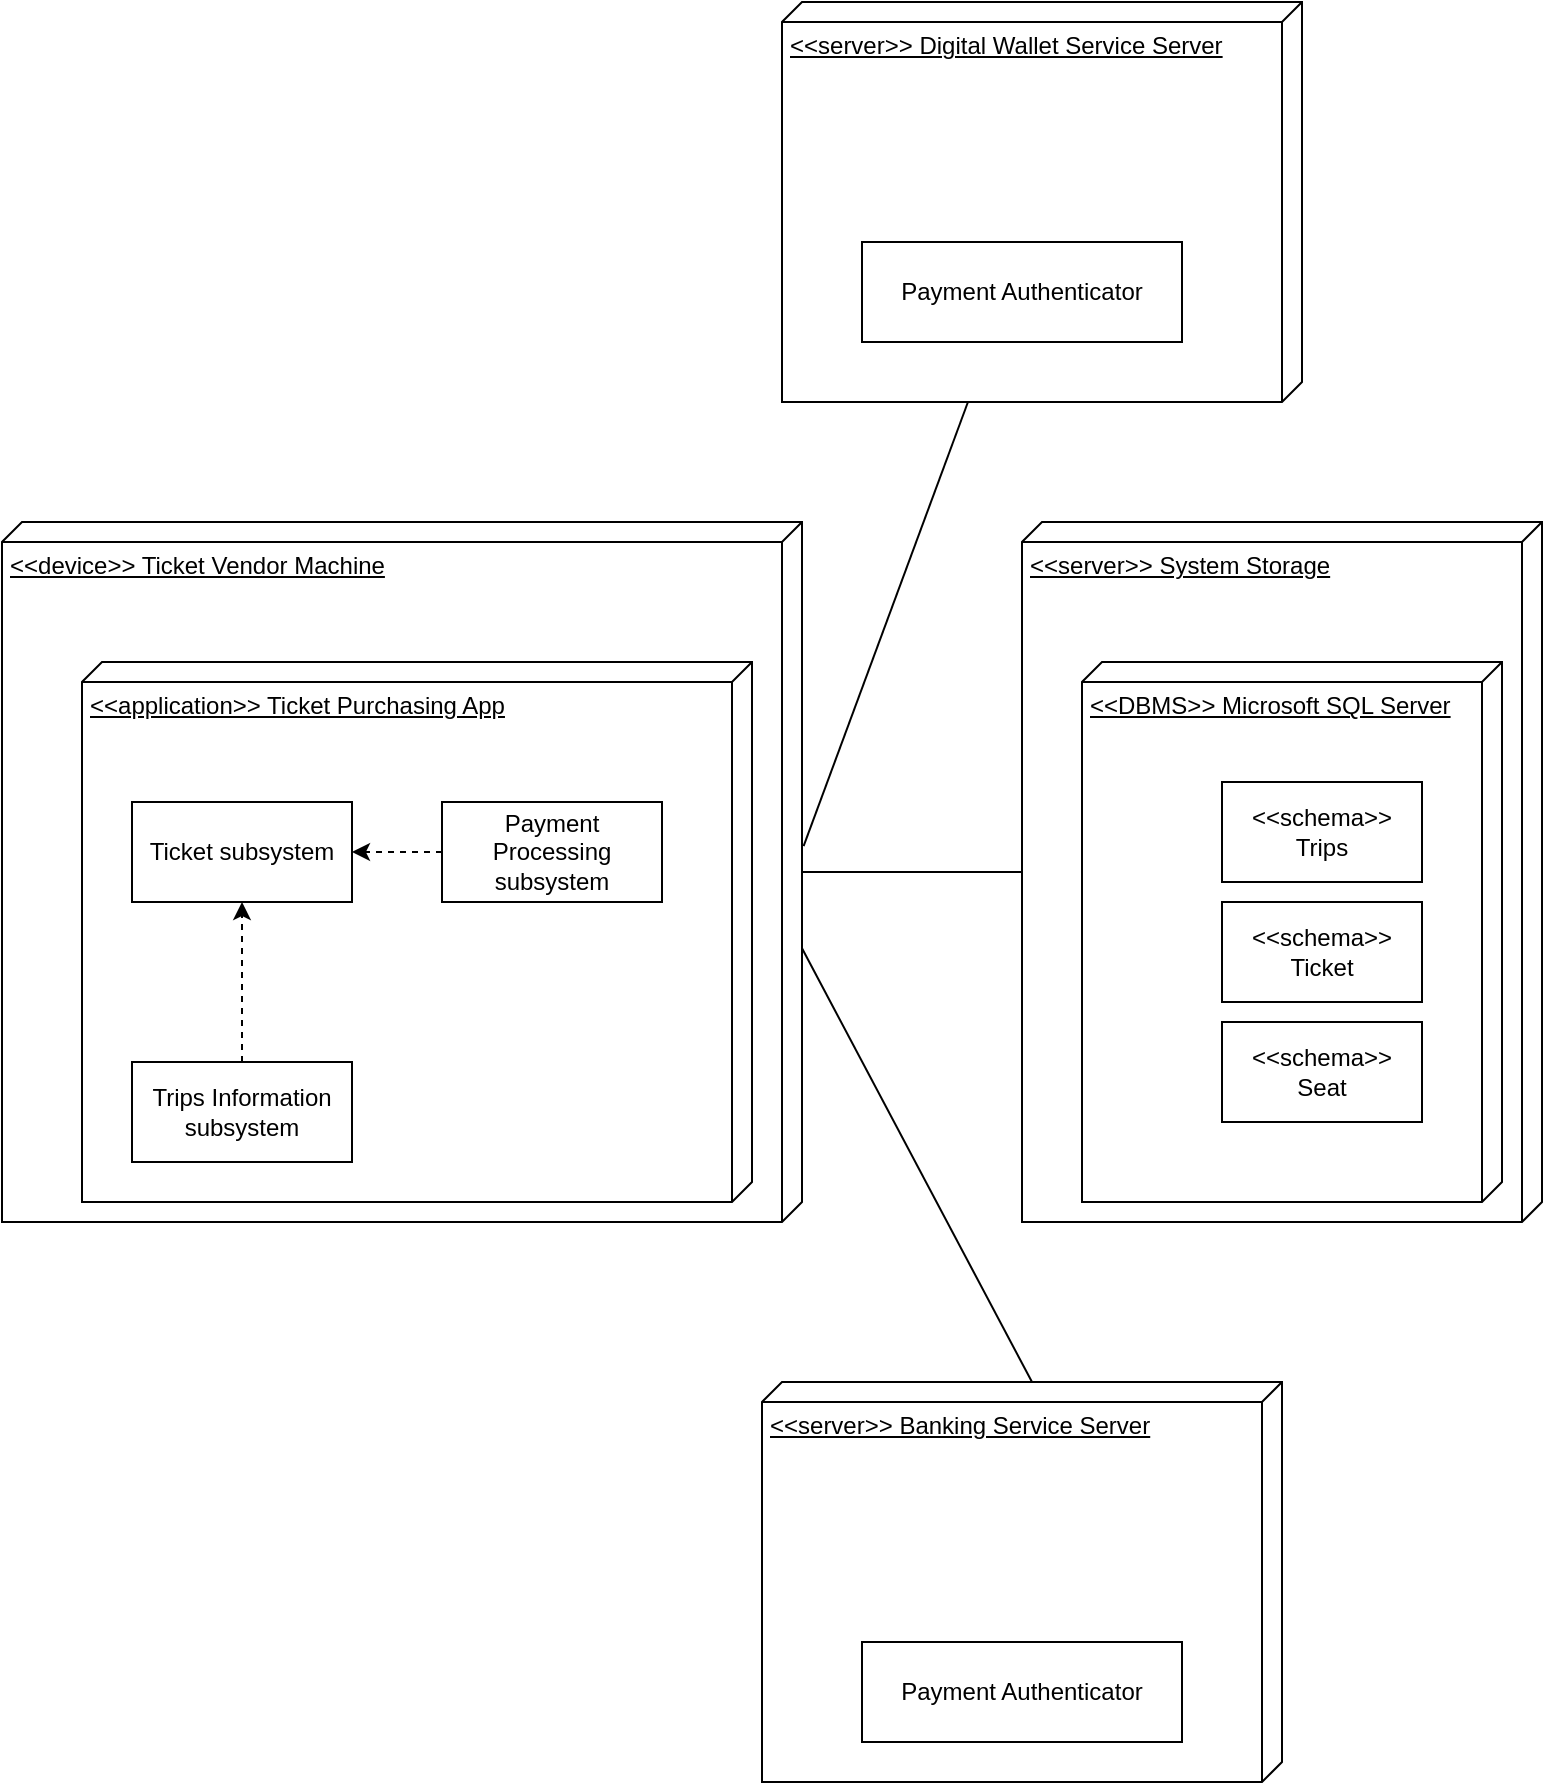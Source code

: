 <mxfile version="21.0.8" type="device"><diagram id="BKFPuUw4_P_VakS_l_bZ" name="Page-1"><mxGraphModel dx="1526" dy="929" grid="1" gridSize="10" guides="1" tooltips="1" connect="1" arrows="1" fold="1" page="1" pageScale="1" pageWidth="850" pageHeight="1100" math="0" shadow="0"><root><mxCell id="0"/><mxCell id="1" parent="0"/><mxCell id="x5dBPRzRt3Yy1VPHB-2l-1" value="&amp;lt;&amp;lt;device&amp;gt;&amp;gt; Ticket Vendor Machine" style="verticalAlign=top;align=left;spacingTop=8;spacingLeft=2;spacingRight=12;shape=cube;size=10;direction=south;fontStyle=4;html=1;whiteSpace=wrap;" vertex="1" parent="1"><mxGeometry x="70" y="350" width="400" height="350" as="geometry"/></mxCell><mxCell id="x5dBPRzRt3Yy1VPHB-2l-2" value="&amp;lt;&amp;lt;application&amp;gt;&amp;gt; Ticket Purchasing App" style="verticalAlign=top;align=left;spacingTop=8;spacingLeft=2;spacingRight=12;shape=cube;size=10;direction=south;fontStyle=4;html=1;whiteSpace=wrap;" vertex="1" parent="1"><mxGeometry x="110" y="420" width="335" height="270" as="geometry"/></mxCell><mxCell id="x5dBPRzRt3Yy1VPHB-2l-3" style="edgeStyle=orthogonalEdgeStyle;rounded=0;orthogonalLoop=1;jettySize=auto;html=1;entryX=1;entryY=0.5;entryDx=0;entryDy=0;dashed=1;" edge="1" parent="1" source="x5dBPRzRt3Yy1VPHB-2l-4" target="x5dBPRzRt3Yy1VPHB-2l-9"><mxGeometry relative="1" as="geometry"/></mxCell><mxCell id="x5dBPRzRt3Yy1VPHB-2l-4" value="Payment Processing subsystem" style="html=1;whiteSpace=wrap;" vertex="1" parent="1"><mxGeometry x="290" y="490" width="110" height="50" as="geometry"/></mxCell><mxCell id="x5dBPRzRt3Yy1VPHB-2l-7" style="edgeStyle=orthogonalEdgeStyle;rounded=0;orthogonalLoop=1;jettySize=auto;html=1;entryX=0.5;entryY=1;entryDx=0;entryDy=0;dashed=1;" edge="1" parent="1" source="x5dBPRzRt3Yy1VPHB-2l-8" target="x5dBPRzRt3Yy1VPHB-2l-9"><mxGeometry relative="1" as="geometry"/></mxCell><mxCell id="x5dBPRzRt3Yy1VPHB-2l-8" value="Trips Information subsystem" style="html=1;whiteSpace=wrap;" vertex="1" parent="1"><mxGeometry x="135" y="620" width="110" height="50" as="geometry"/></mxCell><mxCell id="x5dBPRzRt3Yy1VPHB-2l-9" value="Ticket subsystem" style="html=1;whiteSpace=wrap;" vertex="1" parent="1"><mxGeometry x="135" y="490" width="110" height="50" as="geometry"/></mxCell><mxCell id="x5dBPRzRt3Yy1VPHB-2l-10" value="" style="group" vertex="1" connectable="0" parent="1"><mxGeometry x="580" y="350" width="260" height="350" as="geometry"/></mxCell><mxCell id="x5dBPRzRt3Yy1VPHB-2l-11" value="&amp;lt;&amp;lt;server&amp;gt;&amp;gt; System Storage" style="verticalAlign=top;align=left;spacingTop=8;spacingLeft=2;spacingRight=12;shape=cube;size=10;direction=south;fontStyle=4;html=1;whiteSpace=wrap;" vertex="1" parent="x5dBPRzRt3Yy1VPHB-2l-10"><mxGeometry width="260" height="350" as="geometry"/></mxCell><mxCell id="x5dBPRzRt3Yy1VPHB-2l-12" value="&amp;lt;&amp;lt;DBMS&amp;gt;&amp;gt; Microsoft SQL Server" style="verticalAlign=top;align=left;spacingTop=8;spacingLeft=2;spacingRight=12;shape=cube;size=10;direction=south;fontStyle=4;html=1;whiteSpace=wrap;" vertex="1" parent="x5dBPRzRt3Yy1VPHB-2l-10"><mxGeometry x="30" y="70" width="210" height="270" as="geometry"/></mxCell><mxCell id="x5dBPRzRt3Yy1VPHB-2l-13" value="&amp;lt;&amp;lt;schema&amp;gt;&amp;gt;&lt;br&gt;Trips" style="html=1;whiteSpace=wrap;" vertex="1" parent="x5dBPRzRt3Yy1VPHB-2l-10"><mxGeometry x="100" y="130" width="100" height="50" as="geometry"/></mxCell><mxCell id="x5dBPRzRt3Yy1VPHB-2l-14" value="&amp;lt;&amp;lt;schema&amp;gt;&amp;gt;&lt;br&gt;Ticket" style="html=1;whiteSpace=wrap;" vertex="1" parent="x5dBPRzRt3Yy1VPHB-2l-10"><mxGeometry x="100" y="190" width="100" height="50" as="geometry"/></mxCell><mxCell id="x5dBPRzRt3Yy1VPHB-2l-15" value="&amp;lt;&amp;lt;schema&amp;gt;&amp;gt;&lt;br&gt;Seat" style="html=1;whiteSpace=wrap;" vertex="1" parent="x5dBPRzRt3Yy1VPHB-2l-10"><mxGeometry x="100" y="250" width="100" height="50" as="geometry"/></mxCell><mxCell id="x5dBPRzRt3Yy1VPHB-2l-16" style="edgeStyle=orthogonalEdgeStyle;rounded=0;orthogonalLoop=1;jettySize=auto;html=1;endArrow=none;endFill=0;" edge="1" parent="1" source="x5dBPRzRt3Yy1VPHB-2l-11" target="x5dBPRzRt3Yy1VPHB-2l-1"><mxGeometry relative="1" as="geometry"/></mxCell><mxCell id="x5dBPRzRt3Yy1VPHB-2l-17" style="rounded=0;orthogonalLoop=1;jettySize=auto;html=1;entryX=0.609;entryY=0;entryDx=0;entryDy=0;entryPerimeter=0;endArrow=none;endFill=0;exitX=0;exitY=0;exitDx=0;exitDy=125;exitPerimeter=0;" edge="1" parent="1" source="x5dBPRzRt3Yy1VPHB-2l-18" target="x5dBPRzRt3Yy1VPHB-2l-1"><mxGeometry relative="1" as="geometry"/></mxCell><mxCell id="x5dBPRzRt3Yy1VPHB-2l-28" value="" style="group" vertex="1" connectable="0" parent="1"><mxGeometry x="450" y="780" width="260" height="200" as="geometry"/></mxCell><mxCell id="x5dBPRzRt3Yy1VPHB-2l-18" value="&amp;lt;&amp;lt;server&amp;gt;&amp;gt; Banking Service Server" style="verticalAlign=top;align=left;spacingTop=8;spacingLeft=2;spacingRight=12;shape=cube;size=10;direction=south;fontStyle=4;html=1;whiteSpace=wrap;" vertex="1" parent="x5dBPRzRt3Yy1VPHB-2l-28"><mxGeometry width="260" height="200" as="geometry"/></mxCell><mxCell id="x5dBPRzRt3Yy1VPHB-2l-19" value="Payment Authenticator" style="html=1;whiteSpace=wrap;" vertex="1" parent="x5dBPRzRt3Yy1VPHB-2l-28"><mxGeometry x="50" y="130" width="160" height="50" as="geometry"/></mxCell><mxCell id="x5dBPRzRt3Yy1VPHB-2l-30" style="rounded=0;orthogonalLoop=1;jettySize=auto;html=1;entryX=0.463;entryY=-0.002;entryDx=0;entryDy=0;entryPerimeter=0;endArrow=none;endFill=0;" edge="1" parent="1" source="x5dBPRzRt3Yy1VPHB-2l-29" target="x5dBPRzRt3Yy1VPHB-2l-1"><mxGeometry relative="1" as="geometry"/></mxCell><mxCell id="x5dBPRzRt3Yy1VPHB-2l-33" value="" style="group" vertex="1" connectable="0" parent="1"><mxGeometry x="460" y="90" width="260" height="200" as="geometry"/></mxCell><mxCell id="x5dBPRzRt3Yy1VPHB-2l-29" value="&amp;lt;&amp;lt;server&amp;gt;&amp;gt; Digital Wallet Service Server" style="verticalAlign=top;align=left;spacingTop=8;spacingLeft=2;spacingRight=12;shape=cube;size=10;direction=south;fontStyle=4;html=1;whiteSpace=wrap;" vertex="1" parent="x5dBPRzRt3Yy1VPHB-2l-33"><mxGeometry width="260" height="200" as="geometry"/></mxCell><mxCell id="x5dBPRzRt3Yy1VPHB-2l-32" value="Payment Authenticator" style="html=1;whiteSpace=wrap;" vertex="1" parent="x5dBPRzRt3Yy1VPHB-2l-33"><mxGeometry x="40" y="120" width="160" height="50" as="geometry"/></mxCell></root></mxGraphModel></diagram></mxfile>